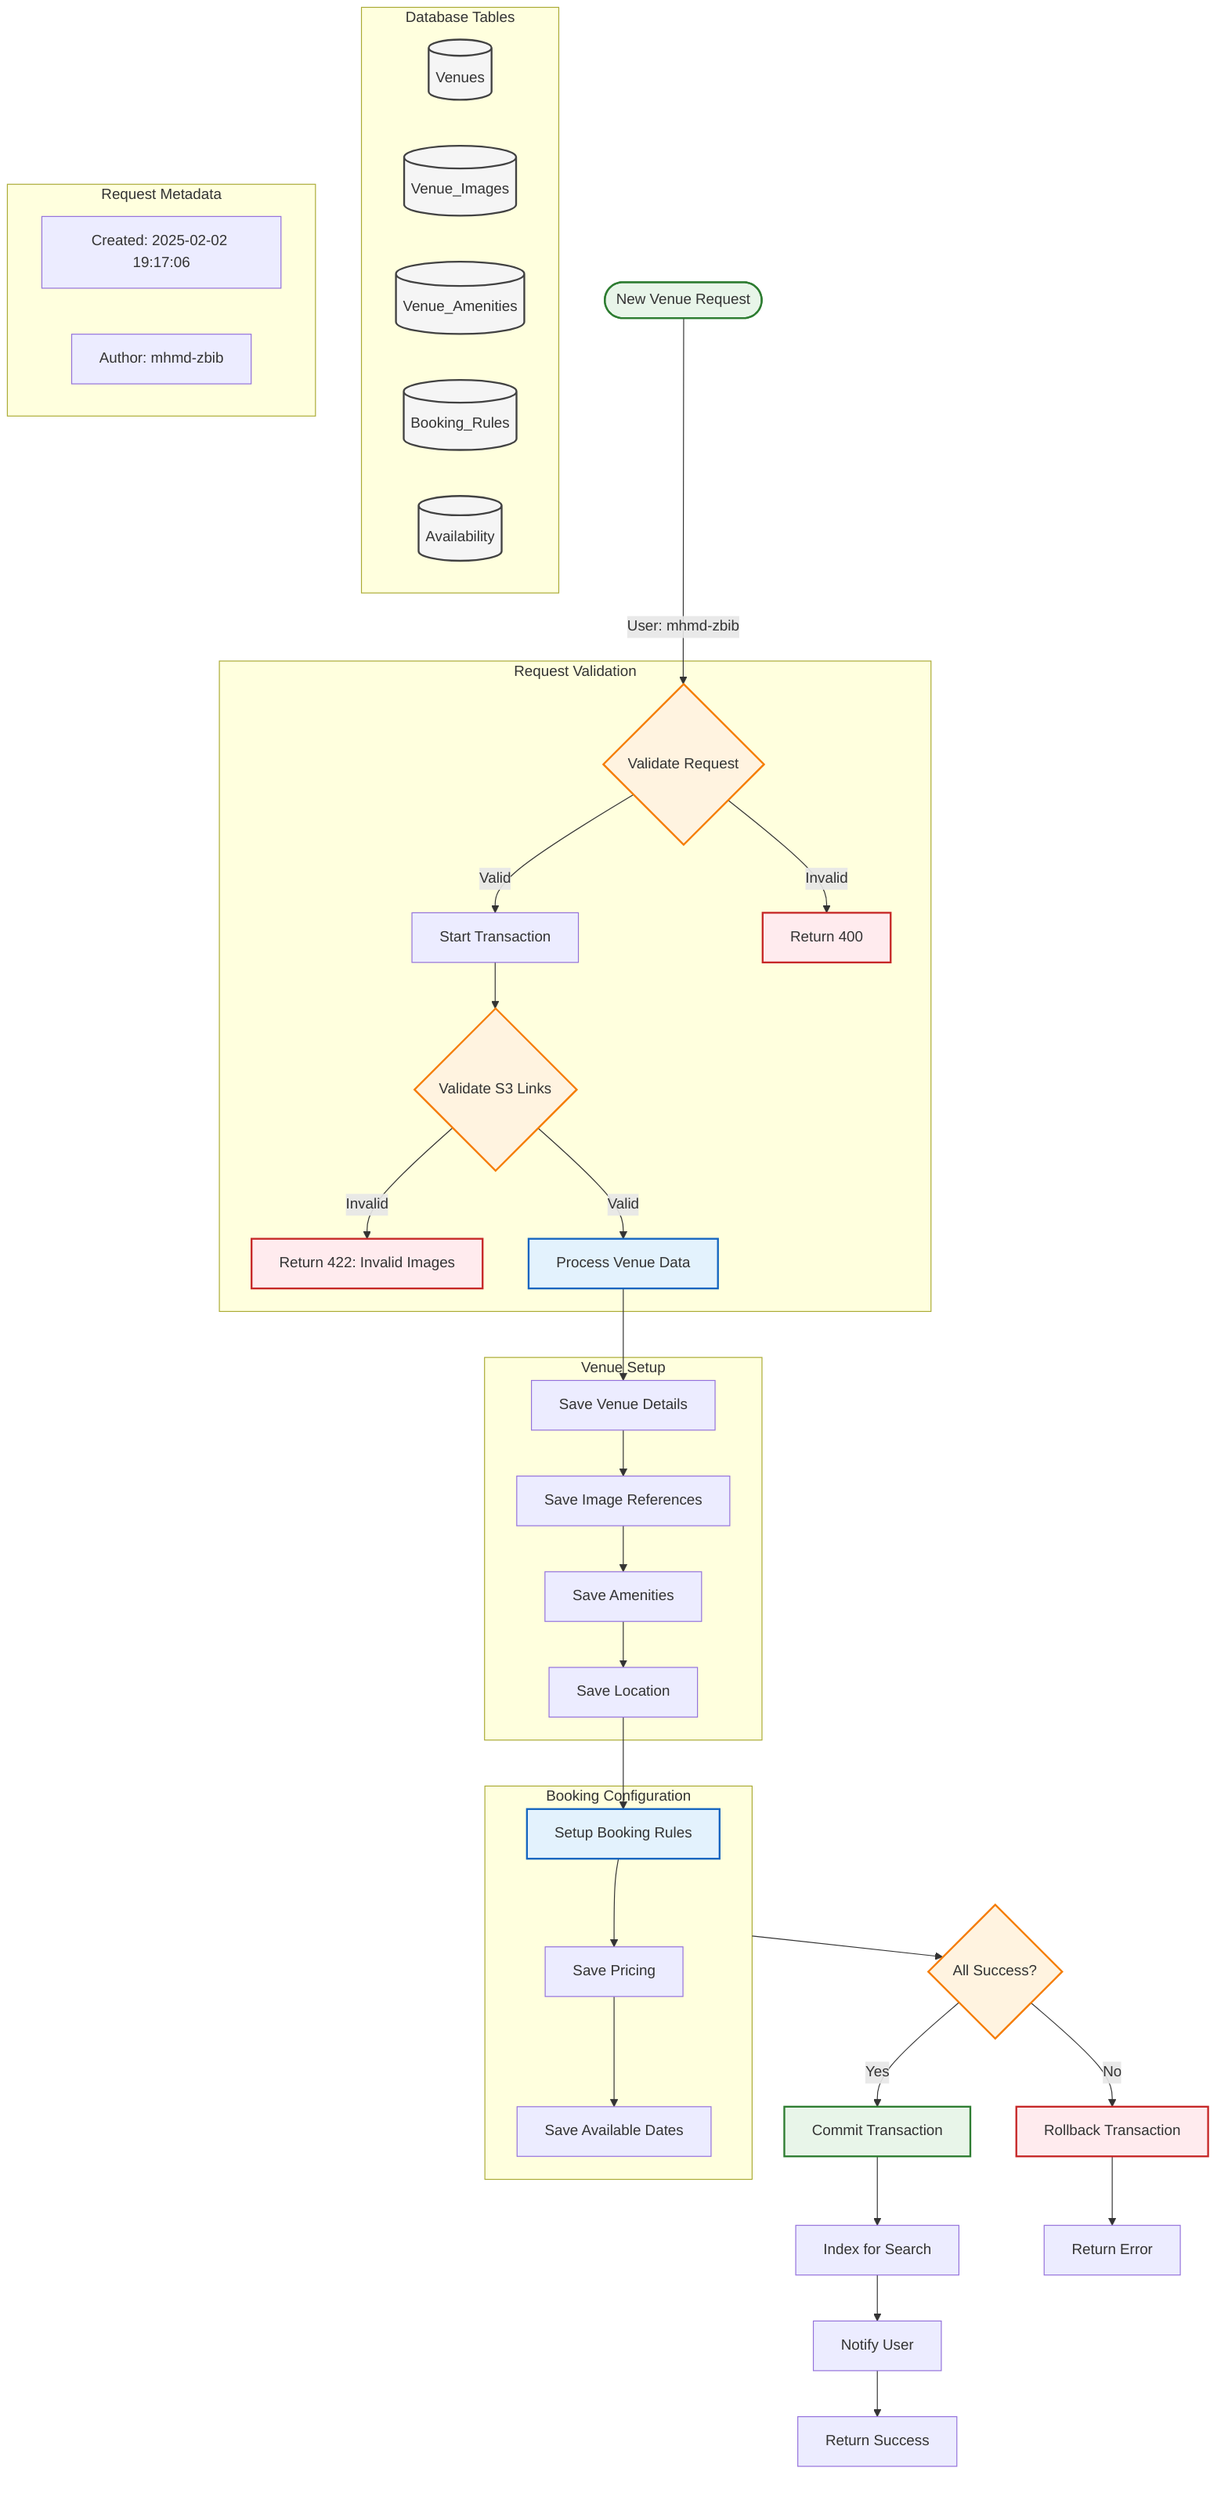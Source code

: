 flowchart TD
%% Request Entry
    Start([New Venue Request]) -->|User: mhmd-zbib| RequestValidation

%% Initial Validation
    subgraph Validation [Request Validation]
        RequestValidation{Validate Request} -->|Valid| StartTX[Start Transaction]
        RequestValidation -->|Invalid| Error400[Return 400]

        StartTX --> ValidateS3{Validate S3 Links}
        ValidateS3 -->|Invalid| Error422[Return 422: Invalid Images]
        ValidateS3 -->|Valid| ProcessVenue
    end

%% Core Venue Processing
    subgraph VenueCreation [Venue Setup]
        ProcessVenue[Process Venue Data] --> SaveVenue[Save Venue Details]
        SaveVenue --> SaveImages[Save Image References]
        SaveImages --> SaveAmenities[Save Amenities]
        SaveAmenities --> SaveLocation[Save Location]
    end

%% Booking Settings
    subgraph BookingSetup [Booking Configuration]
        SaveLocation --> SetupBooking[Setup Booking Rules]
        SetupBooking --> SavePricing[Save Pricing]
        SavePricing --> SaveAvailability[Save Available Dates]
    end

%% Transaction Completion
    BookingSetup --> FinalCheck{All Success?}
    FinalCheck -->|No| RollbackTX[Rollback Transaction]
    FinalCheck -->|Yes| CommitTX[Commit Transaction]

%% Post Processing
    CommitTX --> IndexVenue[Index for Search]
    IndexVenue --> NotifyUser[Notify User]

%% Response Handling
    RollbackTX --> ErrorResponse[Return Error]
    NotifyUser --> SuccessResponse[Return Success]

%% Database Schema Hints
    subgraph DBSchema [Database Tables]
        direction LR
        Venues[(Venues)]
        VenueImages[(Venue_Images)]
        VenueAmenities[(Venue_Amenities)]
        BookingRules[(Booking_Rules)]
        Availability[(Availability)]
    end

%% Metadata
    subgraph Meta [Request Metadata]
        direction LR
        Created[Created: 2025-02-02 19:17:06]
        Author[Author: mhmd-zbib]
    end

%% Styling
    classDef primary fill:#e3f2fd,stroke:#1565c0,stroke-width:2px
    classDef secondary fill:#f3e5f5,stroke:#7b1fa2,stroke-width:2px
    classDef decision fill:#fff3e0,stroke:#f57c00,stroke-width:2px
    classDef success fill:#e8f5e9,stroke:#2e7d32,stroke-width:2px
    classDef error fill:#ffebee,stroke:#c62828,stroke-width:2px
    classDef db fill:#f5f5f5,stroke:#424242,stroke-width:2px

    class Start,CommitTX success
    class ProcessVenue,SetupBooking primary
    class RequestValidation,ValidateS3,FinalCheck decision
    class Error400,Error422,RollbackTX error
    class Venues,VenueImages,VenueAmenities,BookingRules,Availability db